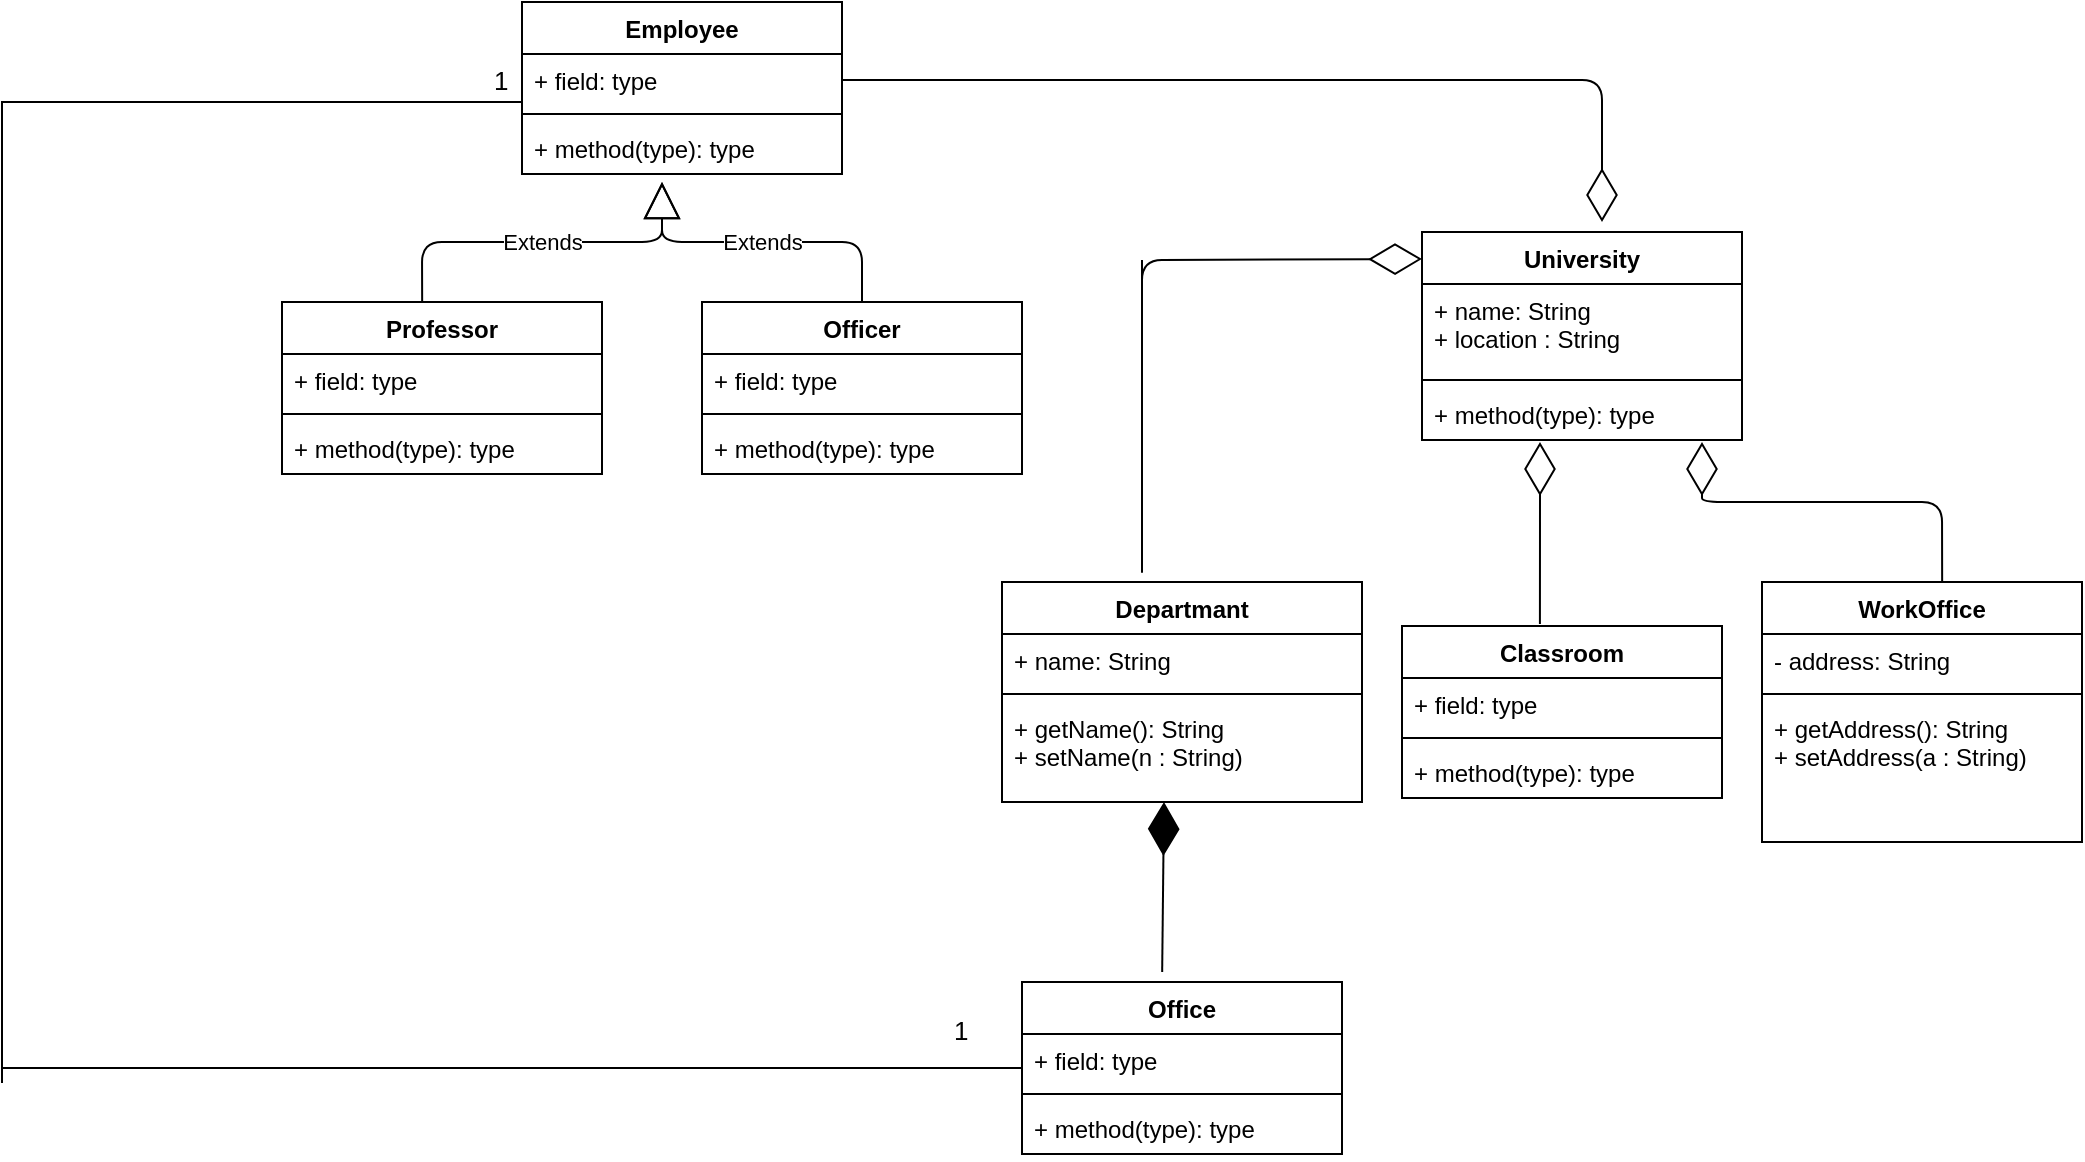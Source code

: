 <mxfile version="15.0.4" type="github">
  <diagram id="C5RBs43oDa-KdzZeNtuy" name="Page-1">
    <mxGraphModel dx="1695" dy="450" grid="1" gridSize="10" guides="1" tooltips="1" connect="1" arrows="1" fold="1" page="1" pageScale="1" pageWidth="827" pageHeight="1169" math="0" shadow="0">
      <root>
        <mxCell id="WIyWlLk6GJQsqaUBKTNV-0" />
        <mxCell id="WIyWlLk6GJQsqaUBKTNV-1" parent="WIyWlLk6GJQsqaUBKTNV-0" />
        <mxCell id="aWLEqbZxs7ZolHTZT9Gb-24" value="Departmant" style="swimlane;fontStyle=1;align=center;verticalAlign=top;childLayout=stackLayout;horizontal=1;startSize=26;horizontalStack=0;resizeParent=1;resizeParentMax=0;resizeLast=0;collapsible=1;marginBottom=0;strokeColor=#000000;strokeWidth=1;" parent="WIyWlLk6GJQsqaUBKTNV-1" vertex="1">
          <mxGeometry x="-70" y="360" width="180" height="110" as="geometry" />
        </mxCell>
        <mxCell id="aWLEqbZxs7ZolHTZT9Gb-25" value="+ name: String" style="text;strokeColor=none;fillColor=none;align=left;verticalAlign=top;spacingLeft=4;spacingRight=4;overflow=hidden;rotatable=0;points=[[0,0.5],[1,0.5]];portConstraint=eastwest;" parent="aWLEqbZxs7ZolHTZT9Gb-24" vertex="1">
          <mxGeometry y="26" width="180" height="26" as="geometry" />
        </mxCell>
        <mxCell id="aWLEqbZxs7ZolHTZT9Gb-26" value="" style="line;strokeWidth=1;fillColor=none;align=left;verticalAlign=middle;spacingTop=-1;spacingLeft=3;spacingRight=3;rotatable=0;labelPosition=right;points=[];portConstraint=eastwest;" parent="aWLEqbZxs7ZolHTZT9Gb-24" vertex="1">
          <mxGeometry y="52" width="180" height="8" as="geometry" />
        </mxCell>
        <mxCell id="aWLEqbZxs7ZolHTZT9Gb-27" value="+ getName(): String&#xa;+ setName(n : String)&#xa;" style="text;strokeColor=none;fillColor=none;align=left;verticalAlign=top;spacingLeft=4;spacingRight=4;overflow=hidden;rotatable=0;points=[[0,0.5],[1,0.5]];portConstraint=eastwest;" parent="aWLEqbZxs7ZolHTZT9Gb-24" vertex="1">
          <mxGeometry y="60" width="180" height="50" as="geometry" />
        </mxCell>
        <mxCell id="aWLEqbZxs7ZolHTZT9Gb-35" value="WorkOffice" style="swimlane;fontStyle=1;align=center;verticalAlign=top;childLayout=stackLayout;horizontal=1;startSize=26;horizontalStack=0;resizeParent=1;resizeParentMax=0;resizeLast=0;collapsible=1;marginBottom=0;strokeColor=#000000;strokeWidth=1;" parent="WIyWlLk6GJQsqaUBKTNV-1" vertex="1">
          <mxGeometry x="310" y="360" width="160" height="130" as="geometry" />
        </mxCell>
        <mxCell id="aWLEqbZxs7ZolHTZT9Gb-36" value="- address: String" style="text;strokeColor=none;fillColor=none;align=left;verticalAlign=top;spacingLeft=4;spacingRight=4;overflow=hidden;rotatable=0;points=[[0,0.5],[1,0.5]];portConstraint=eastwest;" parent="aWLEqbZxs7ZolHTZT9Gb-35" vertex="1">
          <mxGeometry y="26" width="160" height="26" as="geometry" />
        </mxCell>
        <mxCell id="aWLEqbZxs7ZolHTZT9Gb-37" value="" style="line;strokeWidth=1;fillColor=none;align=left;verticalAlign=middle;spacingTop=-1;spacingLeft=3;spacingRight=3;rotatable=0;labelPosition=right;points=[];portConstraint=eastwest;" parent="aWLEqbZxs7ZolHTZT9Gb-35" vertex="1">
          <mxGeometry y="52" width="160" height="8" as="geometry" />
        </mxCell>
        <mxCell id="aWLEqbZxs7ZolHTZT9Gb-38" value="+ getAddress(): String&#xa;+ setAddress(a : String)&#xa;&#xa;" style="text;strokeColor=none;fillColor=none;align=left;verticalAlign=top;spacingLeft=4;spacingRight=4;overflow=hidden;rotatable=0;points=[[0,0.5],[1,0.5]];portConstraint=eastwest;" parent="aWLEqbZxs7ZolHTZT9Gb-35" vertex="1">
          <mxGeometry y="60" width="160" height="70" as="geometry" />
        </mxCell>
        <mxCell id="aWLEqbZxs7ZolHTZT9Gb-39" value="Classroom" style="swimlane;fontStyle=1;align=center;verticalAlign=top;childLayout=stackLayout;horizontal=1;startSize=26;horizontalStack=0;resizeParent=1;resizeParentMax=0;resizeLast=0;collapsible=1;marginBottom=0;strokeColor=#000000;strokeWidth=1;" parent="WIyWlLk6GJQsqaUBKTNV-1" vertex="1">
          <mxGeometry x="130" y="382" width="160" height="86" as="geometry" />
        </mxCell>
        <mxCell id="aWLEqbZxs7ZolHTZT9Gb-40" value="+ field: type" style="text;strokeColor=none;fillColor=none;align=left;verticalAlign=top;spacingLeft=4;spacingRight=4;overflow=hidden;rotatable=0;points=[[0,0.5],[1,0.5]];portConstraint=eastwest;" parent="aWLEqbZxs7ZolHTZT9Gb-39" vertex="1">
          <mxGeometry y="26" width="160" height="26" as="geometry" />
        </mxCell>
        <mxCell id="aWLEqbZxs7ZolHTZT9Gb-41" value="" style="line;strokeWidth=1;fillColor=none;align=left;verticalAlign=middle;spacingTop=-1;spacingLeft=3;spacingRight=3;rotatable=0;labelPosition=right;points=[];portConstraint=eastwest;" parent="aWLEqbZxs7ZolHTZT9Gb-39" vertex="1">
          <mxGeometry y="52" width="160" height="8" as="geometry" />
        </mxCell>
        <mxCell id="aWLEqbZxs7ZolHTZT9Gb-42" value="+ method(type): type" style="text;strokeColor=none;fillColor=none;align=left;verticalAlign=top;spacingLeft=4;spacingRight=4;overflow=hidden;rotatable=0;points=[[0,0.5],[1,0.5]];portConstraint=eastwest;" parent="aWLEqbZxs7ZolHTZT9Gb-39" vertex="1">
          <mxGeometry y="60" width="160" height="26" as="geometry" />
        </mxCell>
        <mxCell id="aWLEqbZxs7ZolHTZT9Gb-43" value="" style="endArrow=diamondThin;endFill=0;endSize=24;html=1;verticalAlign=middle;exitX=0.431;exitY=-0.012;exitDx=0;exitDy=0;exitPerimeter=0;" parent="WIyWlLk6GJQsqaUBKTNV-1" source="aWLEqbZxs7ZolHTZT9Gb-39" edge="1">
          <mxGeometry width="160" relative="1" as="geometry">
            <mxPoint x="150" y="330" as="sourcePoint" />
            <mxPoint x="199" y="290" as="targetPoint" />
            <Array as="points">
              <mxPoint x="199" y="320" />
            </Array>
          </mxGeometry>
        </mxCell>
        <mxCell id="aWLEqbZxs7ZolHTZT9Gb-44" value="" style="endArrow=diamondThin;endFill=0;endSize=24;html=1;verticalAlign=middle;" parent="WIyWlLk6GJQsqaUBKTNV-1" edge="1">
          <mxGeometry width="160" relative="1" as="geometry">
            <mxPoint y="199" as="sourcePoint" />
            <mxPoint x="140" y="198.5" as="targetPoint" />
            <Array as="points">
              <mxPoint y="360" />
              <mxPoint y="199" />
            </Array>
          </mxGeometry>
        </mxCell>
        <mxCell id="aWLEqbZxs7ZolHTZT9Gb-45" value="" style="endArrow=diamondThin;endFill=0;endSize=24;html=1;verticalAlign=middle;exitX=0.563;exitY=0;exitDx=0;exitDy=0;exitPerimeter=0;" parent="WIyWlLk6GJQsqaUBKTNV-1" source="aWLEqbZxs7ZolHTZT9Gb-35" edge="1">
          <mxGeometry width="160" relative="1" as="geometry">
            <mxPoint x="400" y="320" as="sourcePoint" />
            <mxPoint x="280" y="290" as="targetPoint" />
            <Array as="points">
              <mxPoint x="400" y="320" />
              <mxPoint x="280" y="320" />
            </Array>
          </mxGeometry>
        </mxCell>
        <mxCell id="aWLEqbZxs7ZolHTZT9Gb-46" value="University" style="swimlane;fontStyle=1;align=center;verticalAlign=top;childLayout=stackLayout;horizontal=1;startSize=26;horizontalStack=0;resizeParent=1;resizeParentMax=0;resizeLast=0;collapsible=1;marginBottom=0;strokeColor=#000000;strokeWidth=1;" parent="WIyWlLk6GJQsqaUBKTNV-1" vertex="1">
          <mxGeometry x="140" y="185" width="160" height="104" as="geometry" />
        </mxCell>
        <mxCell id="aWLEqbZxs7ZolHTZT9Gb-47" value="+ name: String&#xa;+ location : String" style="text;strokeColor=none;fillColor=none;align=left;verticalAlign=top;spacingLeft=4;spacingRight=4;overflow=hidden;rotatable=0;points=[[0,0.5],[1,0.5]];portConstraint=eastwest;" parent="aWLEqbZxs7ZolHTZT9Gb-46" vertex="1">
          <mxGeometry y="26" width="160" height="44" as="geometry" />
        </mxCell>
        <mxCell id="aWLEqbZxs7ZolHTZT9Gb-48" value="" style="line;strokeWidth=1;fillColor=none;align=left;verticalAlign=middle;spacingTop=-1;spacingLeft=3;spacingRight=3;rotatable=0;labelPosition=right;points=[];portConstraint=eastwest;" parent="aWLEqbZxs7ZolHTZT9Gb-46" vertex="1">
          <mxGeometry y="70" width="160" height="8" as="geometry" />
        </mxCell>
        <mxCell id="aWLEqbZxs7ZolHTZT9Gb-49" value="+ method(type): type" style="text;strokeColor=none;fillColor=none;align=left;verticalAlign=top;spacingLeft=4;spacingRight=4;overflow=hidden;rotatable=0;points=[[0,0.5],[1,0.5]];portConstraint=eastwest;" parent="aWLEqbZxs7ZolHTZT9Gb-46" vertex="1">
          <mxGeometry y="78" width="160" height="26" as="geometry" />
        </mxCell>
        <mxCell id="aWLEqbZxs7ZolHTZT9Gb-50" value="Office" style="swimlane;fontStyle=1;align=center;verticalAlign=top;childLayout=stackLayout;horizontal=1;startSize=26;horizontalStack=0;resizeParent=1;resizeParentMax=0;resizeLast=0;collapsible=1;marginBottom=0;strokeColor=#000000;strokeWidth=1;" parent="WIyWlLk6GJQsqaUBKTNV-1" vertex="1">
          <mxGeometry x="-60" y="560" width="160" height="86" as="geometry" />
        </mxCell>
        <mxCell id="aWLEqbZxs7ZolHTZT9Gb-51" value="+ field: type" style="text;strokeColor=none;fillColor=none;align=left;verticalAlign=top;spacingLeft=4;spacingRight=4;overflow=hidden;rotatable=0;points=[[0,0.5],[1,0.5]];portConstraint=eastwest;" parent="aWLEqbZxs7ZolHTZT9Gb-50" vertex="1">
          <mxGeometry y="26" width="160" height="26" as="geometry" />
        </mxCell>
        <mxCell id="aWLEqbZxs7ZolHTZT9Gb-52" value="" style="line;strokeWidth=1;fillColor=none;align=left;verticalAlign=middle;spacingTop=-1;spacingLeft=3;spacingRight=3;rotatable=0;labelPosition=right;points=[];portConstraint=eastwest;" parent="aWLEqbZxs7ZolHTZT9Gb-50" vertex="1">
          <mxGeometry y="52" width="160" height="8" as="geometry" />
        </mxCell>
        <mxCell id="aWLEqbZxs7ZolHTZT9Gb-53" value="+ method(type): type" style="text;strokeColor=none;fillColor=none;align=left;verticalAlign=top;spacingLeft=4;spacingRight=4;overflow=hidden;rotatable=0;points=[[0,0.5],[1,0.5]];portConstraint=eastwest;" parent="aWLEqbZxs7ZolHTZT9Gb-50" vertex="1">
          <mxGeometry y="60" width="160" height="26" as="geometry" />
        </mxCell>
        <mxCell id="aWLEqbZxs7ZolHTZT9Gb-54" value="Employee" style="swimlane;fontStyle=1;align=center;verticalAlign=top;childLayout=stackLayout;horizontal=1;startSize=26;horizontalStack=0;resizeParent=1;resizeParentMax=0;resizeLast=0;collapsible=1;marginBottom=0;strokeColor=#000000;strokeWidth=1;" parent="WIyWlLk6GJQsqaUBKTNV-1" vertex="1">
          <mxGeometry x="-310" y="70" width="160" height="86" as="geometry" />
        </mxCell>
        <mxCell id="aWLEqbZxs7ZolHTZT9Gb-55" value="+ field: type" style="text;strokeColor=none;fillColor=none;align=left;verticalAlign=top;spacingLeft=4;spacingRight=4;overflow=hidden;rotatable=0;points=[[0,0.5],[1,0.5]];portConstraint=eastwest;" parent="aWLEqbZxs7ZolHTZT9Gb-54" vertex="1">
          <mxGeometry y="26" width="160" height="26" as="geometry" />
        </mxCell>
        <mxCell id="aWLEqbZxs7ZolHTZT9Gb-56" value="" style="line;strokeWidth=1;fillColor=none;align=left;verticalAlign=middle;spacingTop=-1;spacingLeft=3;spacingRight=3;rotatable=0;labelPosition=right;points=[];portConstraint=eastwest;" parent="aWLEqbZxs7ZolHTZT9Gb-54" vertex="1">
          <mxGeometry y="52" width="160" height="8" as="geometry" />
        </mxCell>
        <mxCell id="aWLEqbZxs7ZolHTZT9Gb-57" value="+ method(type): type" style="text;strokeColor=none;fillColor=none;align=left;verticalAlign=top;spacingLeft=4;spacingRight=4;overflow=hidden;rotatable=0;points=[[0,0.5],[1,0.5]];portConstraint=eastwest;" parent="aWLEqbZxs7ZolHTZT9Gb-54" vertex="1">
          <mxGeometry y="60" width="160" height="26" as="geometry" />
        </mxCell>
        <mxCell id="aWLEqbZxs7ZolHTZT9Gb-58" value="Professor" style="swimlane;fontStyle=1;align=center;verticalAlign=top;childLayout=stackLayout;horizontal=1;startSize=26;horizontalStack=0;resizeParent=1;resizeParentMax=0;resizeLast=0;collapsible=1;marginBottom=0;strokeColor=#000000;strokeWidth=1;" parent="WIyWlLk6GJQsqaUBKTNV-1" vertex="1">
          <mxGeometry x="-430" y="220" width="160" height="86" as="geometry" />
        </mxCell>
        <mxCell id="aWLEqbZxs7ZolHTZT9Gb-59" value="+ field: type" style="text;strokeColor=none;fillColor=none;align=left;verticalAlign=top;spacingLeft=4;spacingRight=4;overflow=hidden;rotatable=0;points=[[0,0.5],[1,0.5]];portConstraint=eastwest;" parent="aWLEqbZxs7ZolHTZT9Gb-58" vertex="1">
          <mxGeometry y="26" width="160" height="26" as="geometry" />
        </mxCell>
        <mxCell id="aWLEqbZxs7ZolHTZT9Gb-60" value="" style="line;strokeWidth=1;fillColor=none;align=left;verticalAlign=middle;spacingTop=-1;spacingLeft=3;spacingRight=3;rotatable=0;labelPosition=right;points=[];portConstraint=eastwest;" parent="aWLEqbZxs7ZolHTZT9Gb-58" vertex="1">
          <mxGeometry y="52" width="160" height="8" as="geometry" />
        </mxCell>
        <mxCell id="aWLEqbZxs7ZolHTZT9Gb-61" value="+ method(type): type" style="text;strokeColor=none;fillColor=none;align=left;verticalAlign=top;spacingLeft=4;spacingRight=4;overflow=hidden;rotatable=0;points=[[0,0.5],[1,0.5]];portConstraint=eastwest;" parent="aWLEqbZxs7ZolHTZT9Gb-58" vertex="1">
          <mxGeometry y="60" width="160" height="26" as="geometry" />
        </mxCell>
        <mxCell id="aWLEqbZxs7ZolHTZT9Gb-62" value="Officer" style="swimlane;fontStyle=1;align=center;verticalAlign=top;childLayout=stackLayout;horizontal=1;startSize=26;horizontalStack=0;resizeParent=1;resizeParentMax=0;resizeLast=0;collapsible=1;marginBottom=0;strokeColor=#000000;strokeWidth=1;" parent="WIyWlLk6GJQsqaUBKTNV-1" vertex="1">
          <mxGeometry x="-220" y="220" width="160" height="86" as="geometry" />
        </mxCell>
        <mxCell id="aWLEqbZxs7ZolHTZT9Gb-63" value="+ field: type" style="text;strokeColor=none;fillColor=none;align=left;verticalAlign=top;spacingLeft=4;spacingRight=4;overflow=hidden;rotatable=0;points=[[0,0.5],[1,0.5]];portConstraint=eastwest;" parent="aWLEqbZxs7ZolHTZT9Gb-62" vertex="1">
          <mxGeometry y="26" width="160" height="26" as="geometry" />
        </mxCell>
        <mxCell id="aWLEqbZxs7ZolHTZT9Gb-64" value="" style="line;strokeWidth=1;fillColor=none;align=left;verticalAlign=middle;spacingTop=-1;spacingLeft=3;spacingRight=3;rotatable=0;labelPosition=right;points=[];portConstraint=eastwest;" parent="aWLEqbZxs7ZolHTZT9Gb-62" vertex="1">
          <mxGeometry y="52" width="160" height="8" as="geometry" />
        </mxCell>
        <mxCell id="aWLEqbZxs7ZolHTZT9Gb-65" value="+ method(type): type" style="text;strokeColor=none;fillColor=none;align=left;verticalAlign=top;spacingLeft=4;spacingRight=4;overflow=hidden;rotatable=0;points=[[0,0.5],[1,0.5]];portConstraint=eastwest;" parent="aWLEqbZxs7ZolHTZT9Gb-62" vertex="1">
          <mxGeometry y="60" width="160" height="26" as="geometry" />
        </mxCell>
        <mxCell id="aWLEqbZxs7ZolHTZT9Gb-66" value="" style="endArrow=diamondThin;endFill=0;endSize=24;html=1;verticalAlign=middle;exitX=1;exitY=0.5;exitDx=0;exitDy=0;" parent="WIyWlLk6GJQsqaUBKTNV-1" source="aWLEqbZxs7ZolHTZT9Gb-55" edge="1">
          <mxGeometry width="160" relative="1" as="geometry">
            <mxPoint x="-40" y="112.5" as="sourcePoint" />
            <mxPoint x="230" y="180" as="targetPoint" />
            <Array as="points">
              <mxPoint x="230" y="109" />
            </Array>
          </mxGeometry>
        </mxCell>
        <mxCell id="aWLEqbZxs7ZolHTZT9Gb-67" value="Extends" style="endArrow=block;endSize=16;endFill=0;html=1;verticalAlign=middle;exitX=0.5;exitY=0;exitDx=0;exitDy=0;" parent="WIyWlLk6GJQsqaUBKTNV-1" source="aWLEqbZxs7ZolHTZT9Gb-62" edge="1">
          <mxGeometry width="160" relative="1" as="geometry">
            <mxPoint x="-320" y="190" as="sourcePoint" />
            <mxPoint x="-240" y="160" as="targetPoint" />
            <Array as="points">
              <mxPoint x="-140" y="220" />
              <mxPoint x="-140" y="190" />
              <mxPoint x="-240" y="190" />
            </Array>
            <mxPoint as="offset" />
          </mxGeometry>
        </mxCell>
        <mxCell id="aWLEqbZxs7ZolHTZT9Gb-69" value="Extends" style="endArrow=block;endSize=16;endFill=0;html=1;verticalAlign=middle;exitX=0.438;exitY=0;exitDx=0;exitDy=0;exitPerimeter=0;" parent="WIyWlLk6GJQsqaUBKTNV-1" source="aWLEqbZxs7ZolHTZT9Gb-58" edge="1">
          <mxGeometry width="160" relative="1" as="geometry">
            <mxPoint x="-240" y="230" as="sourcePoint" />
            <mxPoint x="-240" y="160" as="targetPoint" />
            <Array as="points">
              <mxPoint x="-360" y="190" />
              <mxPoint x="-240" y="190" />
            </Array>
          </mxGeometry>
        </mxCell>
        <mxCell id="aWLEqbZxs7ZolHTZT9Gb-80" value="" style="shape=partialRectangle;whiteSpace=wrap;html=1;bottom=0;right=0;fillColor=none;strokeColor=#000000;strokeWidth=1;" parent="WIyWlLk6GJQsqaUBKTNV-1" vertex="1">
          <mxGeometry x="-570" y="120" width="260" height="490" as="geometry" />
        </mxCell>
        <mxCell id="aWLEqbZxs7ZolHTZT9Gb-83" value="" style="line;strokeWidth=1;html=1;" parent="WIyWlLk6GJQsqaUBKTNV-1" vertex="1">
          <mxGeometry x="-570" y="598" width="510" height="10" as="geometry" />
        </mxCell>
        <mxCell id="aWLEqbZxs7ZolHTZT9Gb-87" value="1" style="text;strokeColor=none;fillColor=none;align=left;verticalAlign=top;spacingLeft=4;spacingRight=4;overflow=hidden;rotatable=0;points=[[0,0.5],[1,0.5]];portConstraint=eastwest;fontSize=13;spacingTop=1;strokeWidth=2;" parent="WIyWlLk6GJQsqaUBKTNV-1" vertex="1">
          <mxGeometry x="-330" y="94" width="20" height="26" as="geometry" />
        </mxCell>
        <mxCell id="aWLEqbZxs7ZolHTZT9Gb-90" value="1" style="text;strokeColor=none;fillColor=none;align=left;verticalAlign=top;spacingLeft=4;spacingRight=4;overflow=hidden;rotatable=0;points=[[0,0.5],[1,0.5]];portConstraint=eastwest;fontSize=13;" parent="WIyWlLk6GJQsqaUBKTNV-1" vertex="1">
          <mxGeometry x="-100" y="570" width="30" height="26" as="geometry" />
        </mxCell>
        <mxCell id="aWLEqbZxs7ZolHTZT9Gb-91" value="" style="endArrow=diamondThin;endFill=1;endSize=24;html=1;fontSize=13;verticalAlign=middle;exitX=0.438;exitY=-0.058;exitDx=0;exitDy=0;exitPerimeter=0;entryX=0.45;entryY=1;entryDx=0;entryDy=0;entryPerimeter=0;" parent="WIyWlLk6GJQsqaUBKTNV-1" source="aWLEqbZxs7ZolHTZT9Gb-50" target="aWLEqbZxs7ZolHTZT9Gb-27" edge="1">
          <mxGeometry width="160" relative="1" as="geometry">
            <mxPoint x="70" y="490" as="sourcePoint" />
            <mxPoint x="80" y="460" as="targetPoint" />
          </mxGeometry>
        </mxCell>
      </root>
    </mxGraphModel>
  </diagram>
</mxfile>
